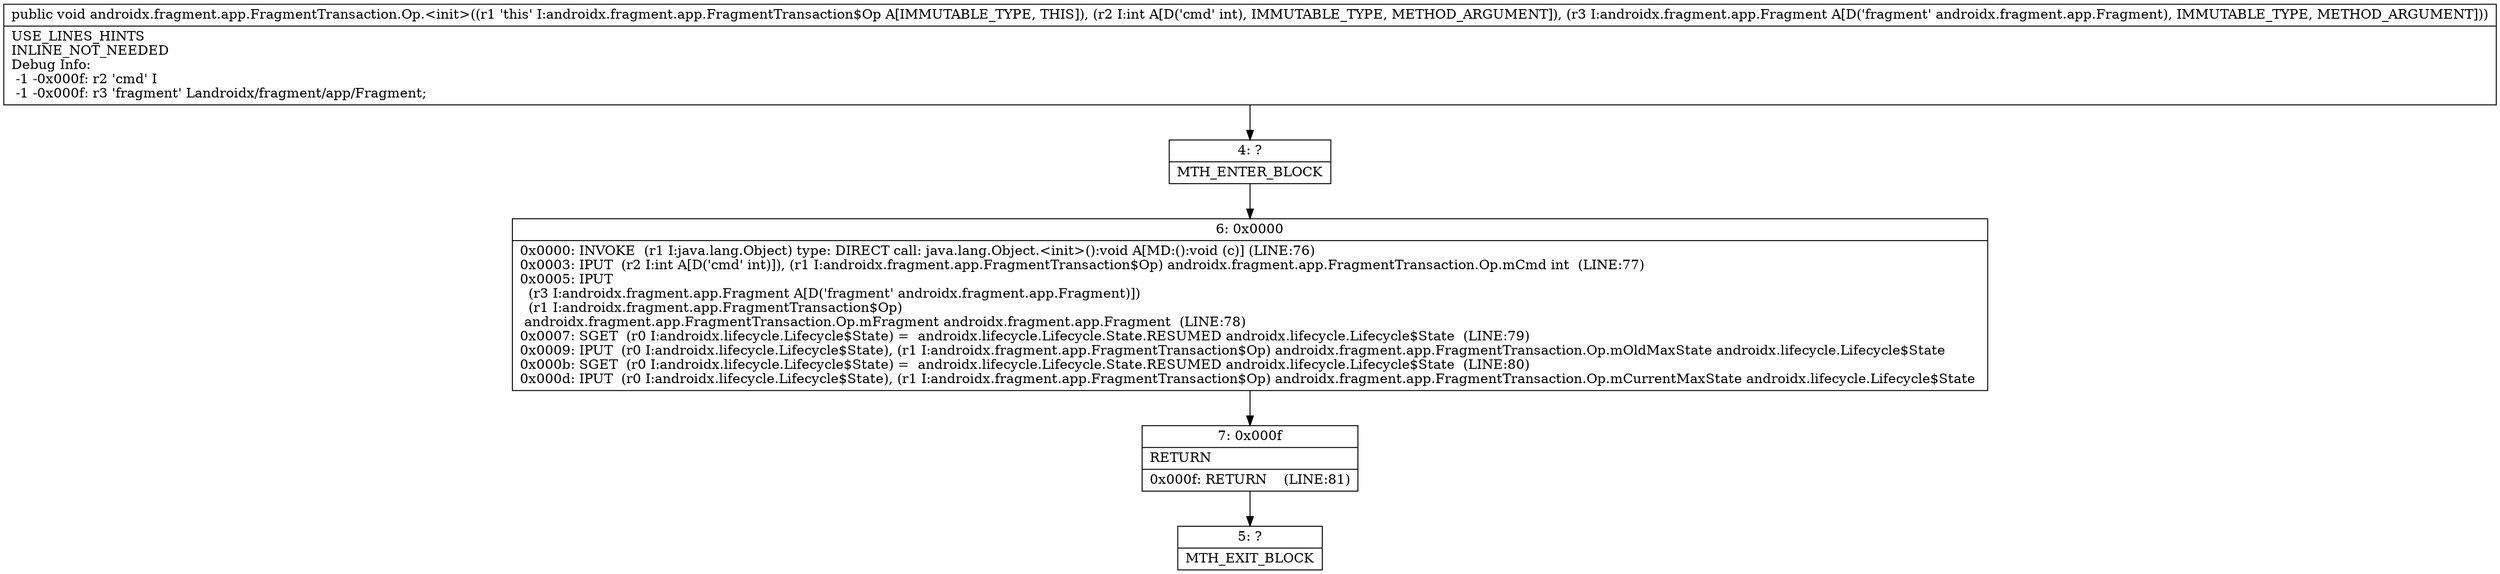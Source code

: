 digraph "CFG forandroidx.fragment.app.FragmentTransaction.Op.\<init\>(ILandroidx\/fragment\/app\/Fragment;)V" {
Node_4 [shape=record,label="{4\:\ ?|MTH_ENTER_BLOCK\l}"];
Node_6 [shape=record,label="{6\:\ 0x0000|0x0000: INVOKE  (r1 I:java.lang.Object) type: DIRECT call: java.lang.Object.\<init\>():void A[MD:():void (c)] (LINE:76)\l0x0003: IPUT  (r2 I:int A[D('cmd' int)]), (r1 I:androidx.fragment.app.FragmentTransaction$Op) androidx.fragment.app.FragmentTransaction.Op.mCmd int  (LINE:77)\l0x0005: IPUT  \l  (r3 I:androidx.fragment.app.Fragment A[D('fragment' androidx.fragment.app.Fragment)])\l  (r1 I:androidx.fragment.app.FragmentTransaction$Op)\l androidx.fragment.app.FragmentTransaction.Op.mFragment androidx.fragment.app.Fragment  (LINE:78)\l0x0007: SGET  (r0 I:androidx.lifecycle.Lifecycle$State) =  androidx.lifecycle.Lifecycle.State.RESUMED androidx.lifecycle.Lifecycle$State  (LINE:79)\l0x0009: IPUT  (r0 I:androidx.lifecycle.Lifecycle$State), (r1 I:androidx.fragment.app.FragmentTransaction$Op) androidx.fragment.app.FragmentTransaction.Op.mOldMaxState androidx.lifecycle.Lifecycle$State \l0x000b: SGET  (r0 I:androidx.lifecycle.Lifecycle$State) =  androidx.lifecycle.Lifecycle.State.RESUMED androidx.lifecycle.Lifecycle$State  (LINE:80)\l0x000d: IPUT  (r0 I:androidx.lifecycle.Lifecycle$State), (r1 I:androidx.fragment.app.FragmentTransaction$Op) androidx.fragment.app.FragmentTransaction.Op.mCurrentMaxState androidx.lifecycle.Lifecycle$State \l}"];
Node_7 [shape=record,label="{7\:\ 0x000f|RETURN\l|0x000f: RETURN    (LINE:81)\l}"];
Node_5 [shape=record,label="{5\:\ ?|MTH_EXIT_BLOCK\l}"];
MethodNode[shape=record,label="{public void androidx.fragment.app.FragmentTransaction.Op.\<init\>((r1 'this' I:androidx.fragment.app.FragmentTransaction$Op A[IMMUTABLE_TYPE, THIS]), (r2 I:int A[D('cmd' int), IMMUTABLE_TYPE, METHOD_ARGUMENT]), (r3 I:androidx.fragment.app.Fragment A[D('fragment' androidx.fragment.app.Fragment), IMMUTABLE_TYPE, METHOD_ARGUMENT]))  | USE_LINES_HINTS\lINLINE_NOT_NEEDED\lDebug Info:\l  \-1 \-0x000f: r2 'cmd' I\l  \-1 \-0x000f: r3 'fragment' Landroidx\/fragment\/app\/Fragment;\l}"];
MethodNode -> Node_4;Node_4 -> Node_6;
Node_6 -> Node_7;
Node_7 -> Node_5;
}

